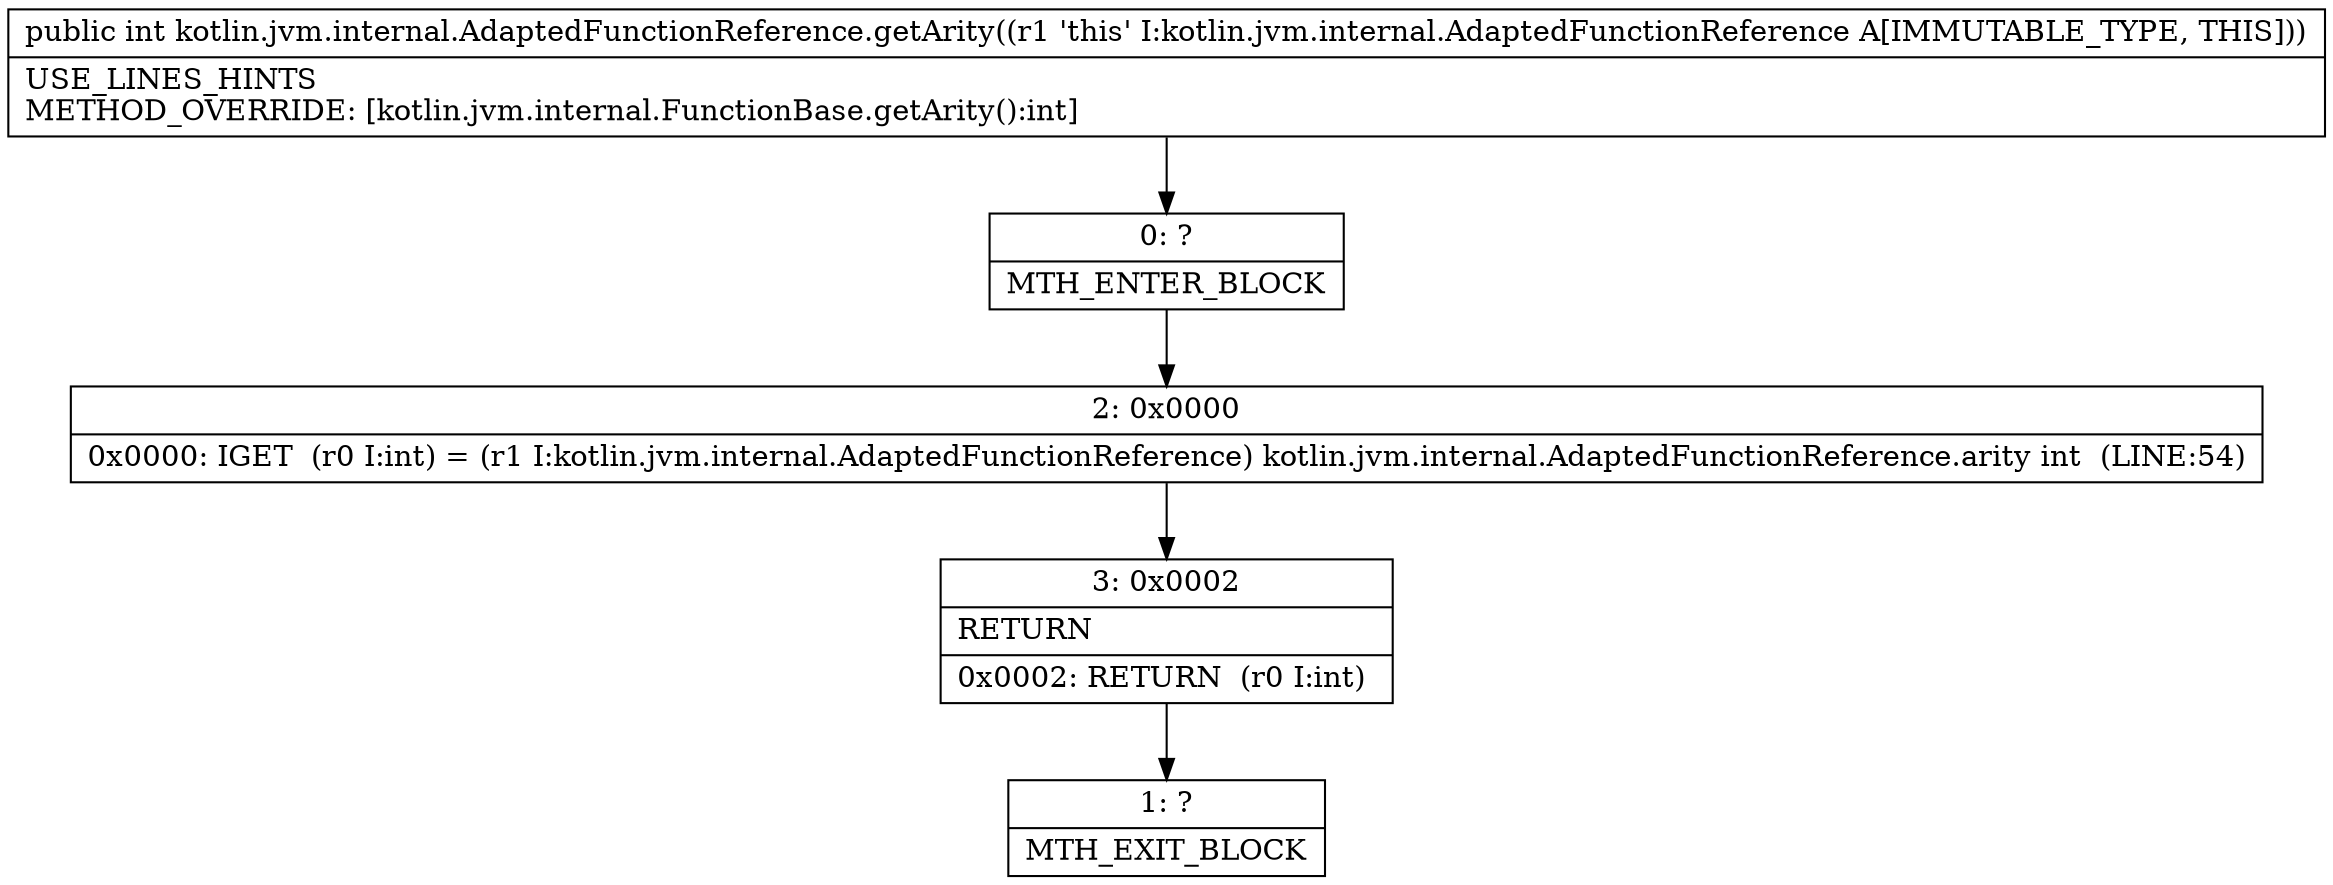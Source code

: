 digraph "CFG forkotlin.jvm.internal.AdaptedFunctionReference.getArity()I" {
Node_0 [shape=record,label="{0\:\ ?|MTH_ENTER_BLOCK\l}"];
Node_2 [shape=record,label="{2\:\ 0x0000|0x0000: IGET  (r0 I:int) = (r1 I:kotlin.jvm.internal.AdaptedFunctionReference) kotlin.jvm.internal.AdaptedFunctionReference.arity int  (LINE:54)\l}"];
Node_3 [shape=record,label="{3\:\ 0x0002|RETURN\l|0x0002: RETURN  (r0 I:int) \l}"];
Node_1 [shape=record,label="{1\:\ ?|MTH_EXIT_BLOCK\l}"];
MethodNode[shape=record,label="{public int kotlin.jvm.internal.AdaptedFunctionReference.getArity((r1 'this' I:kotlin.jvm.internal.AdaptedFunctionReference A[IMMUTABLE_TYPE, THIS]))  | USE_LINES_HINTS\lMETHOD_OVERRIDE: [kotlin.jvm.internal.FunctionBase.getArity():int]\l}"];
MethodNode -> Node_0;Node_0 -> Node_2;
Node_2 -> Node_3;
Node_3 -> Node_1;
}

